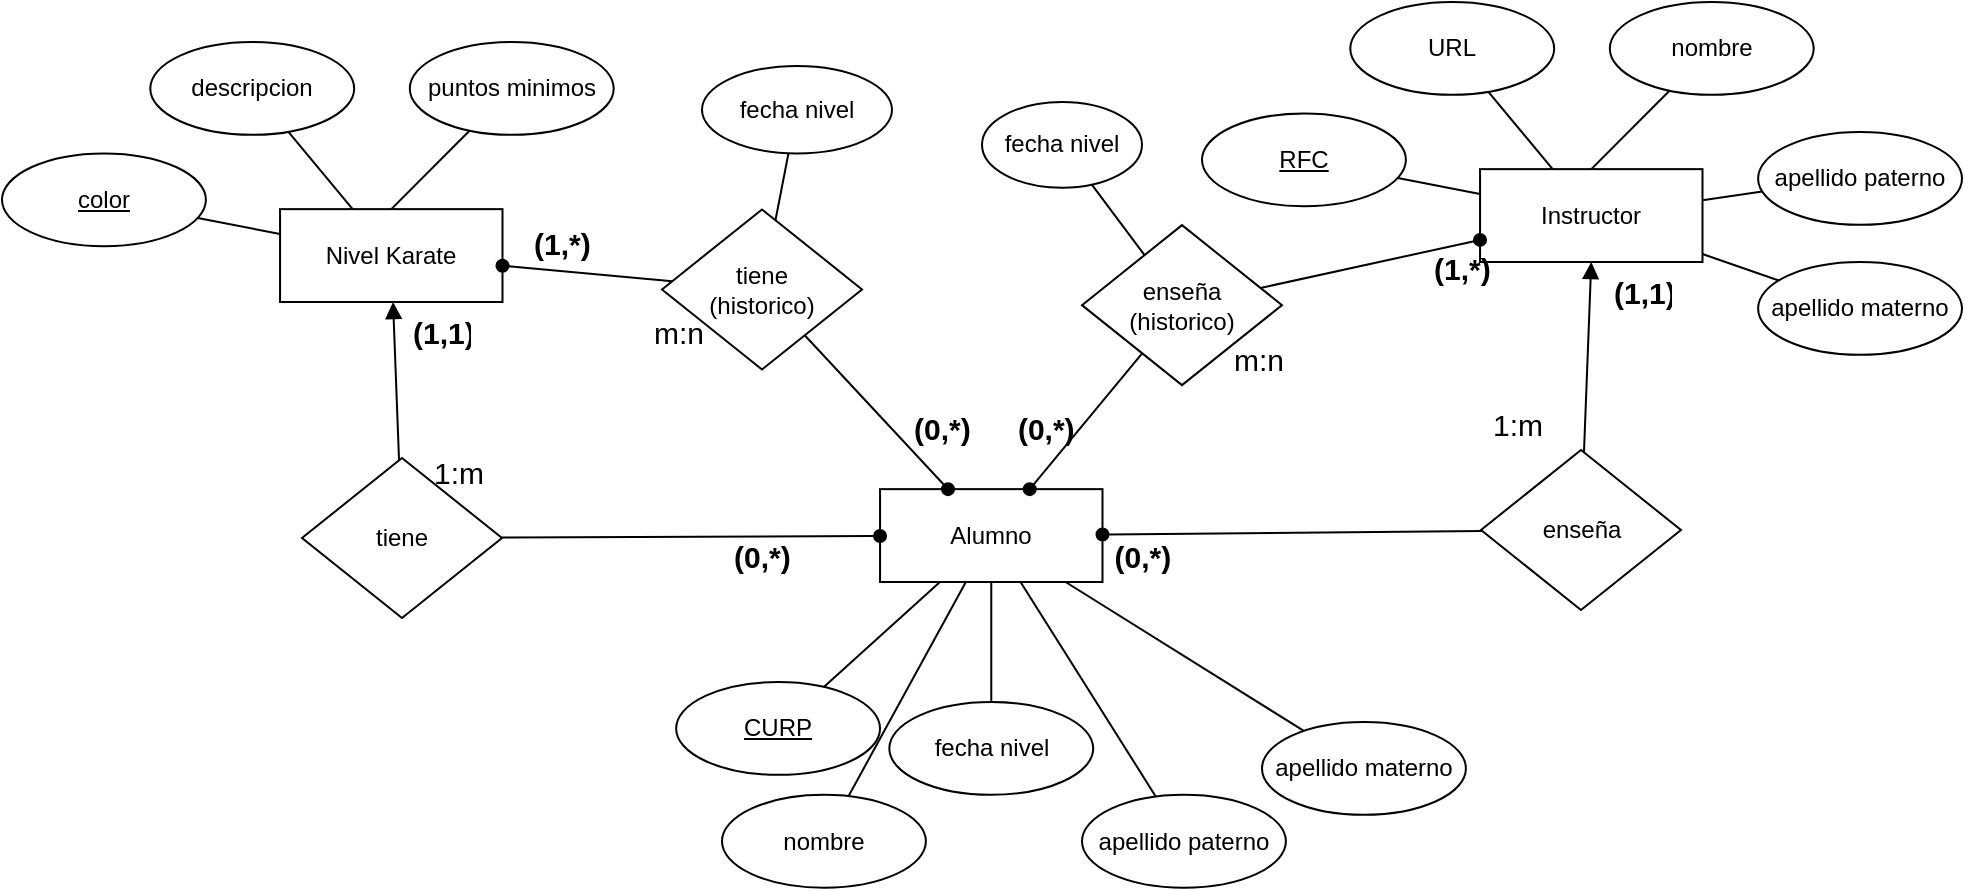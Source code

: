 <mxfile version="13.9.2" type="google"><diagram id="R2lEEEUBdFMjLlhIrx00" name="Page-1"><mxGraphModel dx="1038" dy="523" grid="1" gridSize="10" guides="1" tooltips="1" connect="1" arrows="1" fold="1" page="1" pageScale="1" pageWidth="850" pageHeight="1100" math="0" shadow="0" extFonts="Permanent Marker^https://fonts.googleapis.com/css?family=Permanent+Marker"><root><mxCell id="0"/><mxCell id="1" parent="0"/><mxCell id="fDwmyu_feInBHplR3L1z-1" value="" style="group" vertex="1" connectable="0" parent="1"><mxGeometry x="10" y="140" width="560" height="163.71" as="geometry"/></mxCell><mxCell id="fDwmyu_feInBHplR3L1z-2" value="Nivel Karate" style="whiteSpace=wrap;html=1;align=center;" vertex="1" parent="fDwmyu_feInBHplR3L1z-1"><mxGeometry x="139.024" y="83.571" width="111.22" height="46.429" as="geometry"/></mxCell><mxCell id="fDwmyu_feInBHplR3L1z-3" style="edgeStyle=none;rounded=0;orthogonalLoop=1;jettySize=auto;html=1;startArrow=none;startFill=0;endArrow=none;endFill=0;" edge="1" parent="fDwmyu_feInBHplR3L1z-1" source="fDwmyu_feInBHplR3L1z-4" target="fDwmyu_feInBHplR3L1z-2"><mxGeometry relative="1" as="geometry"/></mxCell><mxCell id="fDwmyu_feInBHplR3L1z-4" value="color" style="ellipse;whiteSpace=wrap;html=1;align=center;fontStyle=4;" vertex="1" parent="fDwmyu_feInBHplR3L1z-1"><mxGeometry y="55.714" width="101.951" height="46.429" as="geometry"/></mxCell><mxCell id="fDwmyu_feInBHplR3L1z-5" value="" style="group" vertex="1" connectable="0" parent="fDwmyu_feInBHplR3L1z-1"><mxGeometry x="74.146" width="101.951" height="46.429" as="geometry"/></mxCell><mxCell id="fDwmyu_feInBHplR3L1z-6" value="descripcion" style="ellipse;whiteSpace=wrap;html=1;align=center;" vertex="1" parent="fDwmyu_feInBHplR3L1z-5"><mxGeometry width="101.951" height="46.429" as="geometry"/></mxCell><mxCell id="fDwmyu_feInBHplR3L1z-7" value="" style="group" vertex="1" connectable="0" parent="fDwmyu_feInBHplR3L1z-1"><mxGeometry x="203.902" width="101.951" height="46.429" as="geometry"/></mxCell><mxCell id="fDwmyu_feInBHplR3L1z-8" value="" style="group" vertex="1" connectable="0" parent="fDwmyu_feInBHplR3L1z-7"><mxGeometry width="101.951" height="46.429" as="geometry"/></mxCell><mxCell id="fDwmyu_feInBHplR3L1z-9" value="puntos minimos" style="ellipse;whiteSpace=wrap;html=1;align=center;" vertex="1" parent="fDwmyu_feInBHplR3L1z-8"><mxGeometry width="101.951" height="46.429" as="geometry"/></mxCell><mxCell id="fDwmyu_feInBHplR3L1z-10" style="edgeStyle=none;rounded=0;orthogonalLoop=1;jettySize=auto;html=1;startArrow=none;startFill=0;endArrow=none;endFill=0;" edge="1" parent="fDwmyu_feInBHplR3L1z-1" source="fDwmyu_feInBHplR3L1z-6" target="fDwmyu_feInBHplR3L1z-2"><mxGeometry relative="1" as="geometry"/></mxCell><mxCell id="fDwmyu_feInBHplR3L1z-16" style="edgeStyle=none;rounded=0;orthogonalLoop=1;jettySize=auto;html=1;entryX=0.5;entryY=0;entryDx=0;entryDy=0;startArrow=none;startFill=0;endArrow=none;endFill=0;" edge="1" parent="fDwmyu_feInBHplR3L1z-1" source="fDwmyu_feInBHplR3L1z-9" target="fDwmyu_feInBHplR3L1z-2"><mxGeometry relative="1" as="geometry"/></mxCell><mxCell id="fDwmyu_feInBHplR3L1z-88" value="" style="group" vertex="1" connectable="0" parent="fDwmyu_feInBHplR3L1z-1"><mxGeometry x="260" y="55.71" width="241" height="108" as="geometry"/></mxCell><mxCell id="fDwmyu_feInBHplR3L1z-91" value="tiene&lt;br&gt;(historico)" style="rhombus;whiteSpace=wrap;html=1;" vertex="1" parent="fDwmyu_feInBHplR3L1z-88"><mxGeometry x="70" y="28" width="100" height="80" as="geometry"/></mxCell><mxCell id="fDwmyu_feInBHplR3L1z-93" value="(1,*)" style="text;strokeColor=none;fillColor=none;spacingLeft=4;spacingRight=4;overflow=hidden;rotatable=0;points=[[0,0.5],[1,0.5]];portConstraint=eastwest;fontSize=15;fontStyle=1" vertex="1" parent="fDwmyu_feInBHplR3L1z-88"><mxGeometry y="30" width="40" height="30" as="geometry"/></mxCell><mxCell id="fDwmyu_feInBHplR3L1z-90" style="edgeStyle=none;rounded=0;orthogonalLoop=1;jettySize=auto;html=1;startArrow=none;startFill=0;endArrow=oval;endFill=1;" edge="1" parent="fDwmyu_feInBHplR3L1z-1" source="fDwmyu_feInBHplR3L1z-91" target="fDwmyu_feInBHplR3L1z-2"><mxGeometry relative="1" as="geometry"><mxPoint x="270" y="123.71" as="targetPoint"/></mxGeometry></mxCell><mxCell id="fDwmyu_feInBHplR3L1z-95" value="fecha nivel" style="ellipse;whiteSpace=wrap;html=1;" vertex="1" parent="fDwmyu_feInBHplR3L1z-1"><mxGeometry x="350" y="12" width="95" height="43.71" as="geometry"/></mxCell><mxCell id="fDwmyu_feInBHplR3L1z-96" value="" style="edgeStyle=none;rounded=0;orthogonalLoop=1;jettySize=auto;html=1;endArrow=none;endFill=0;" edge="1" parent="fDwmyu_feInBHplR3L1z-1" source="fDwmyu_feInBHplR3L1z-91" target="fDwmyu_feInBHplR3L1z-95"><mxGeometry relative="1" as="geometry"/></mxCell><mxCell id="fDwmyu_feInBHplR3L1z-106" value="fecha nivel" style="ellipse;whiteSpace=wrap;html=1;" vertex="1" parent="fDwmyu_feInBHplR3L1z-1"><mxGeometry x="490" y="30" width="80" height="42.86" as="geometry"/></mxCell><mxCell id="fDwmyu_feInBHplR3L1z-17" value="" style="group" vertex="1" connectable="0" parent="1"><mxGeometry x="310" y="280" width="451" height="144" as="geometry"/></mxCell><mxCell id="fDwmyu_feInBHplR3L1z-18" value="Alumno" style="whiteSpace=wrap;html=1;align=center;" vertex="1" parent="fDwmyu_feInBHplR3L1z-17"><mxGeometry x="139.024" y="83.571" width="111.22" height="46.429" as="geometry"/></mxCell><mxCell id="fDwmyu_feInBHplR3L1z-21" value="" style="group" vertex="1" connectable="0" parent="fDwmyu_feInBHplR3L1z-17"><mxGeometry x="59.996" y="236.43" width="101.951" height="46.429" as="geometry"/></mxCell><mxCell id="fDwmyu_feInBHplR3L1z-22" value="nombre" style="ellipse;whiteSpace=wrap;html=1;align=center;" vertex="1" parent="fDwmyu_feInBHplR3L1z-21"><mxGeometry width="101.951" height="46.429" as="geometry"/></mxCell><mxCell id="fDwmyu_feInBHplR3L1z-23" value="" style="group" vertex="1" connectable="0" parent="fDwmyu_feInBHplR3L1z-17"><mxGeometry x="240.002" y="236.43" width="101.951" height="46.429" as="geometry"/></mxCell><mxCell id="fDwmyu_feInBHplR3L1z-24" value="" style="group" vertex="1" connectable="0" parent="fDwmyu_feInBHplR3L1z-23"><mxGeometry width="101.951" height="46.429" as="geometry"/></mxCell><mxCell id="fDwmyu_feInBHplR3L1z-25" value="apellido paterno" style="ellipse;whiteSpace=wrap;html=1;align=center;" vertex="1" parent="fDwmyu_feInBHplR3L1z-24"><mxGeometry width="101.951" height="46.429" as="geometry"/></mxCell><mxCell id="fDwmyu_feInBHplR3L1z-26" style="edgeStyle=none;rounded=0;orthogonalLoop=1;jettySize=auto;html=1;startArrow=none;startFill=0;endArrow=none;endFill=0;" edge="1" parent="fDwmyu_feInBHplR3L1z-17" source="fDwmyu_feInBHplR3L1z-22" target="fDwmyu_feInBHplR3L1z-18"><mxGeometry relative="1" as="geometry"/></mxCell><mxCell id="fDwmyu_feInBHplR3L1z-32" style="edgeStyle=none;rounded=0;orthogonalLoop=1;jettySize=auto;html=1;startArrow=none;startFill=0;endArrow=none;endFill=0;" edge="1" parent="fDwmyu_feInBHplR3L1z-17" source="fDwmyu_feInBHplR3L1z-25" target="fDwmyu_feInBHplR3L1z-18"><mxGeometry relative="1" as="geometry"><mxPoint x="200" y="107" as="targetPoint"/></mxGeometry></mxCell><mxCell id="fDwmyu_feInBHplR3L1z-79" value="(0,*)" style="text;strokeColor=none;fillColor=none;spacingLeft=4;spacingRight=4;overflow=hidden;rotatable=0;points=[[0,0.5],[1,0.5]];portConstraint=eastwest;fontSize=15;fontStyle=1" vertex="1" parent="fDwmyu_feInBHplR3L1z-17"><mxGeometry x="60.0" y="102.14" width="40" height="30" as="geometry"/></mxCell><mxCell id="fDwmyu_feInBHplR3L1z-27" value="" style="group" vertex="1" connectable="0" parent="fDwmyu_feInBHplR3L1z-17"><mxGeometry x="269.999" y="9.29" width="101.951" height="46.429" as="geometry"/></mxCell><mxCell id="fDwmyu_feInBHplR3L1z-30" style="edgeStyle=none;rounded=0;orthogonalLoop=1;jettySize=auto;html=1;entryX=0.5;entryY=0;entryDx=0;entryDy=0;startArrow=none;startFill=0;endArrow=none;endFill=0;" edge="1" parent="fDwmyu_feInBHplR3L1z-27" source="fDwmyu_feInBHplR3L1z-29"><mxGeometry relative="1" as="geometry"/></mxCell><mxCell id="fDwmyu_feInBHplR3L1z-86" value="(0,*)" style="text;strokeColor=none;fillColor=none;spacingLeft=4;spacingRight=4;overflow=hidden;rotatable=0;points=[[0,0.5],[1,0.5]];portConstraint=eastwest;fontSize=15;fontStyle=1" vertex="1" parent="fDwmyu_feInBHplR3L1z-17"><mxGeometry x="250.24" y="102.14" width="40" height="30" as="geometry"/></mxCell><mxCell id="fDwmyu_feInBHplR3L1z-94" value="(0,*)" style="text;strokeColor=none;fillColor=none;spacingLeft=4;spacingRight=4;overflow=hidden;rotatable=0;points=[[0,0.5],[1,0.5]];portConstraint=eastwest;fontSize=15;fontStyle=1" vertex="1" parent="fDwmyu_feInBHplR3L1z-17"><mxGeometry x="150" y="38.0" width="40" height="30" as="geometry"/></mxCell><mxCell id="fDwmyu_feInBHplR3L1z-92" value="m:n" style="text;strokeColor=none;fillColor=none;spacingLeft=4;spacingRight=4;overflow=hidden;rotatable=0;points=[[0,0.5],[1,0.5]];portConstraint=eastwest;fontSize=15;" vertex="1" parent="fDwmyu_feInBHplR3L1z-17"><mxGeometry x="20" y="-10.0" width="40" height="30" as="geometry"/></mxCell><mxCell id="fDwmyu_feInBHplR3L1z-97" value="" style="group" vertex="1" connectable="0" parent="fDwmyu_feInBHplR3L1z-17"><mxGeometry x="170" y="-76.43" width="241" height="108" as="geometry"/></mxCell><mxCell id="fDwmyu_feInBHplR3L1z-100" value="enseña&lt;br&gt;(historico)" style="rhombus;whiteSpace=wrap;html=1;" vertex="1" parent="fDwmyu_feInBHplR3L1z-97"><mxGeometry x="70" y="28" width="100" height="80" as="geometry"/></mxCell><mxCell id="fDwmyu_feInBHplR3L1z-101" value="m:n" style="text;strokeColor=none;fillColor=none;spacingLeft=4;spacingRight=4;overflow=hidden;rotatable=0;points=[[0,0.5],[1,0.5]];portConstraint=eastwest;fontSize=15;" vertex="1" parent="fDwmyu_feInBHplR3L1z-97"><mxGeometry x="140" y="80" width="40" height="30" as="geometry"/></mxCell><mxCell id="fDwmyu_feInBHplR3L1z-99" style="edgeStyle=none;rounded=0;orthogonalLoop=1;jettySize=auto;html=1;startArrow=none;startFill=0;endArrow=oval;endFill=1;" edge="1" parent="fDwmyu_feInBHplR3L1z-17" source="fDwmyu_feInBHplR3L1z-100" target="fDwmyu_feInBHplR3L1z-18"><mxGeometry relative="1" as="geometry"><mxPoint x="220" y="8" as="targetPoint"/></mxGeometry></mxCell><mxCell id="fDwmyu_feInBHplR3L1z-102" value="(0,*)" style="text;strokeColor=none;fillColor=none;spacingLeft=4;spacingRight=4;overflow=hidden;rotatable=0;points=[[0,0.5],[1,0.5]];portConstraint=eastwest;fontSize=15;fontStyle=1" vertex="1" parent="fDwmyu_feInBHplR3L1z-17"><mxGeometry x="201.95" y="38" width="40" height="30" as="geometry"/></mxCell><mxCell id="fDwmyu_feInBHplR3L1z-33" value="" style="group" vertex="1" connectable="0" parent="1"><mxGeometry x="610" y="120" width="380" height="130" as="geometry"/></mxCell><mxCell id="fDwmyu_feInBHplR3L1z-34" value="Instructor" style="whiteSpace=wrap;html=1;align=center;" vertex="1" parent="fDwmyu_feInBHplR3L1z-33"><mxGeometry x="139.024" y="83.571" width="111.22" height="46.429" as="geometry"/></mxCell><mxCell id="fDwmyu_feInBHplR3L1z-35" style="edgeStyle=none;rounded=0;orthogonalLoop=1;jettySize=auto;html=1;startArrow=none;startFill=0;endArrow=none;endFill=0;" edge="1" parent="fDwmyu_feInBHplR3L1z-33" source="fDwmyu_feInBHplR3L1z-36" target="fDwmyu_feInBHplR3L1z-34"><mxGeometry relative="1" as="geometry"/></mxCell><mxCell id="fDwmyu_feInBHplR3L1z-36" value="RFC" style="ellipse;whiteSpace=wrap;html=1;align=center;fontStyle=4;" vertex="1" parent="fDwmyu_feInBHplR3L1z-33"><mxGeometry y="55.714" width="101.951" height="46.429" as="geometry"/></mxCell><mxCell id="fDwmyu_feInBHplR3L1z-37" value="" style="group" vertex="1" connectable="0" parent="fDwmyu_feInBHplR3L1z-33"><mxGeometry x="74.146" width="101.951" height="46.429" as="geometry"/></mxCell><mxCell id="fDwmyu_feInBHplR3L1z-38" value="URL" style="ellipse;whiteSpace=wrap;html=1;align=center;" vertex="1" parent="fDwmyu_feInBHplR3L1z-37"><mxGeometry width="101.951" height="46.429" as="geometry"/></mxCell><mxCell id="fDwmyu_feInBHplR3L1z-39" value="" style="group" vertex="1" connectable="0" parent="fDwmyu_feInBHplR3L1z-33"><mxGeometry x="203.902" width="101.951" height="46.429" as="geometry"/></mxCell><mxCell id="fDwmyu_feInBHplR3L1z-40" value="" style="group" vertex="1" connectable="0" parent="fDwmyu_feInBHplR3L1z-39"><mxGeometry width="101.951" height="46.429" as="geometry"/></mxCell><mxCell id="fDwmyu_feInBHplR3L1z-41" value="nombre" style="ellipse;whiteSpace=wrap;html=1;align=center;" vertex="1" parent="fDwmyu_feInBHplR3L1z-40"><mxGeometry width="101.951" height="46.429" as="geometry"/></mxCell><mxCell id="fDwmyu_feInBHplR3L1z-42" style="edgeStyle=none;rounded=0;orthogonalLoop=1;jettySize=auto;html=1;startArrow=none;startFill=0;endArrow=none;endFill=0;" edge="1" parent="fDwmyu_feInBHplR3L1z-33" source="fDwmyu_feInBHplR3L1z-38" target="fDwmyu_feInBHplR3L1z-34"><mxGeometry relative="1" as="geometry"/></mxCell><mxCell id="fDwmyu_feInBHplR3L1z-43" value="" style="group" vertex="1" connectable="0" parent="fDwmyu_feInBHplR3L1z-33"><mxGeometry x="278.049" y="65" width="101.951" height="46.429" as="geometry"/></mxCell><mxCell id="fDwmyu_feInBHplR3L1z-44" value="" style="group" vertex="1" connectable="0" parent="fDwmyu_feInBHplR3L1z-43"><mxGeometry width="101.951" height="46.429" as="geometry"/></mxCell><mxCell id="fDwmyu_feInBHplR3L1z-45" value="apellido paterno" style="ellipse;whiteSpace=wrap;html=1;align=center;" vertex="1" parent="fDwmyu_feInBHplR3L1z-44"><mxGeometry width="101.951" height="46.429" as="geometry"/></mxCell><mxCell id="fDwmyu_feInBHplR3L1z-46" style="edgeStyle=none;rounded=0;orthogonalLoop=1;jettySize=auto;html=1;entryX=0.5;entryY=0;entryDx=0;entryDy=0;startArrow=none;startFill=0;endArrow=none;endFill=0;" edge="1" parent="fDwmyu_feInBHplR3L1z-43" source="fDwmyu_feInBHplR3L1z-45"><mxGeometry relative="1" as="geometry"/></mxCell><mxCell id="fDwmyu_feInBHplR3L1z-47" style="edgeStyle=none;rounded=0;orthogonalLoop=1;jettySize=auto;html=1;startArrow=none;startFill=0;endArrow=none;endFill=0;" edge="1" parent="fDwmyu_feInBHplR3L1z-33" source="fDwmyu_feInBHplR3L1z-45" target="fDwmyu_feInBHplR3L1z-34"><mxGeometry relative="1" as="geometry"/></mxCell><mxCell id="fDwmyu_feInBHplR3L1z-48" style="edgeStyle=none;rounded=0;orthogonalLoop=1;jettySize=auto;html=1;entryX=0.5;entryY=0;entryDx=0;entryDy=0;startArrow=none;startFill=0;endArrow=none;endFill=0;" edge="1" parent="fDwmyu_feInBHplR3L1z-33" source="fDwmyu_feInBHplR3L1z-41" target="fDwmyu_feInBHplR3L1z-34"><mxGeometry relative="1" as="geometry"/></mxCell><mxCell id="fDwmyu_feInBHplR3L1z-66" value="" style="group" vertex="1" connectable="0" parent="1"><mxGeometry x="888.049" y="250" width="101.951" height="46.429" as="geometry"/></mxCell><mxCell id="fDwmyu_feInBHplR3L1z-67" value="" style="group" vertex="1" connectable="0" parent="fDwmyu_feInBHplR3L1z-66"><mxGeometry width="101.951" height="46.429" as="geometry"/></mxCell><mxCell id="fDwmyu_feInBHplR3L1z-68" value="apellido materno" style="ellipse;whiteSpace=wrap;html=1;align=center;" vertex="1" parent="fDwmyu_feInBHplR3L1z-67"><mxGeometry width="101.951" height="46.429" as="geometry"/></mxCell><mxCell id="fDwmyu_feInBHplR3L1z-69" style="edgeStyle=none;rounded=0;orthogonalLoop=1;jettySize=auto;html=1;entryX=0.5;entryY=0;entryDx=0;entryDy=0;startArrow=none;startFill=0;endArrow=none;endFill=0;" edge="1" parent="fDwmyu_feInBHplR3L1z-66" source="fDwmyu_feInBHplR3L1z-68"><mxGeometry relative="1" as="geometry"/></mxCell><mxCell id="fDwmyu_feInBHplR3L1z-70" style="rounded=0;orthogonalLoop=1;jettySize=auto;html=1;endArrow=none;endFill=0;" edge="1" parent="1" source="fDwmyu_feInBHplR3L1z-68" target="fDwmyu_feInBHplR3L1z-34"><mxGeometry relative="1" as="geometry"/></mxCell><mxCell id="fDwmyu_feInBHplR3L1z-72" style="edgeStyle=none;rounded=0;orthogonalLoop=1;jettySize=auto;html=1;endArrow=none;endFill=0;" edge="1" parent="1" source="fDwmyu_feInBHplR3L1z-71" target="fDwmyu_feInBHplR3L1z-18"><mxGeometry relative="1" as="geometry"/></mxCell><mxCell id="fDwmyu_feInBHplR3L1z-71" value="fecha nivel" style="ellipse;whiteSpace=wrap;html=1;align=center;" vertex="1" parent="1"><mxGeometry x="453.659" y="470" width="101.951" height="46.429" as="geometry"/></mxCell><mxCell id="fDwmyu_feInBHplR3L1z-73" value="" style="group" vertex="1" connectable="0" parent="1"><mxGeometry x="90" y="320" width="241" height="108" as="geometry"/></mxCell><mxCell id="fDwmyu_feInBHplR3L1z-76" value="tiene" style="rhombus;whiteSpace=wrap;html=1;" vertex="1" parent="fDwmyu_feInBHplR3L1z-73"><mxGeometry x="70" y="28" width="100" height="80" as="geometry"/></mxCell><mxCell id="fDwmyu_feInBHplR3L1z-77" value="1:m" style="text;strokeColor=none;fillColor=none;spacingLeft=4;spacingRight=4;overflow=hidden;rotatable=0;points=[[0,0.5],[1,0.5]];portConstraint=eastwest;fontSize=15;" vertex="1" parent="fDwmyu_feInBHplR3L1z-73"><mxGeometry x="130" y="20" width="40" height="30" as="geometry"/></mxCell><mxCell id="fDwmyu_feInBHplR3L1z-75" style="edgeStyle=none;rounded=0;orthogonalLoop=1;jettySize=auto;html=1;startArrow=none;startFill=0;endArrow=block;endFill=1;" edge="1" parent="1" source="fDwmyu_feInBHplR3L1z-76" target="fDwmyu_feInBHplR3L1z-2"><mxGeometry relative="1" as="geometry"><mxPoint x="130" y="428" as="targetPoint"/></mxGeometry></mxCell><mxCell id="fDwmyu_feInBHplR3L1z-74" style="edgeStyle=none;rounded=0;orthogonalLoop=1;jettySize=auto;html=1;startArrow=none;startFill=0;endArrow=oval;endFill=1;" edge="1" parent="1" source="fDwmyu_feInBHplR3L1z-76" target="fDwmyu_feInBHplR3L1z-18"><mxGeometry relative="1" as="geometry"><mxPoint x="360" y="428" as="targetPoint"/></mxGeometry></mxCell><mxCell id="fDwmyu_feInBHplR3L1z-78" value="(1,1)" style="text;strokeColor=none;fillColor=none;spacingLeft=4;spacingRight=4;overflow=hidden;rotatable=0;points=[[0,0.5],[1,0.5]];portConstraint=eastwest;fontSize=15;fontStyle=1" vertex="1" parent="1"><mxGeometry x="209.5" y="270" width="40" height="30" as="geometry"/></mxCell><mxCell id="fDwmyu_feInBHplR3L1z-80" value="" style="group" vertex="1" connectable="0" parent="1"><mxGeometry x="679.5" y="316" width="241" height="108" as="geometry"/></mxCell><mxCell id="fDwmyu_feInBHplR3L1z-83" value="enseña" style="rhombus;whiteSpace=wrap;html=1;" vertex="1" parent="fDwmyu_feInBHplR3L1z-80"><mxGeometry x="70" y="28" width="100" height="80" as="geometry"/></mxCell><mxCell id="fDwmyu_feInBHplR3L1z-84" value="1:m" style="text;strokeColor=none;fillColor=none;spacingLeft=4;spacingRight=4;overflow=hidden;rotatable=0;points=[[0,0.5],[1,0.5]];portConstraint=eastwest;fontSize=15;" vertex="1" parent="fDwmyu_feInBHplR3L1z-80"><mxGeometry x="70" width="40" height="30" as="geometry"/></mxCell><mxCell id="fDwmyu_feInBHplR3L1z-82" style="edgeStyle=none;rounded=0;orthogonalLoop=1;jettySize=auto;html=1;startArrow=none;startFill=0;endArrow=block;endFill=1;entryX=0.5;entryY=1;entryDx=0;entryDy=0;" edge="1" parent="1" source="fDwmyu_feInBHplR3L1z-83" target="fDwmyu_feInBHplR3L1z-34"><mxGeometry relative="1" as="geometry"><mxPoint x="700" y="408" as="targetPoint"/></mxGeometry></mxCell><mxCell id="fDwmyu_feInBHplR3L1z-81" style="edgeStyle=none;rounded=0;orthogonalLoop=1;jettySize=auto;html=1;startArrow=none;startFill=0;endArrow=oval;endFill=1;" edge="1" parent="1" source="fDwmyu_feInBHplR3L1z-83" target="fDwmyu_feInBHplR3L1z-18"><mxGeometry relative="1" as="geometry"><mxPoint x="930" y="408" as="targetPoint"/></mxGeometry></mxCell><mxCell id="fDwmyu_feInBHplR3L1z-85" value="(1,1)" style="text;strokeColor=none;fillColor=none;spacingLeft=4;spacingRight=4;overflow=hidden;rotatable=0;points=[[0,0.5],[1,0.5]];portConstraint=eastwest;fontSize=15;fontStyle=1" vertex="1" parent="1"><mxGeometry x="810" y="250" width="40" height="30" as="geometry"/></mxCell><mxCell id="fDwmyu_feInBHplR3L1z-89" style="edgeStyle=none;rounded=0;orthogonalLoop=1;jettySize=auto;html=1;startArrow=none;startFill=0;endArrow=oval;endFill=1;" edge="1" parent="1" source="fDwmyu_feInBHplR3L1z-91" target="fDwmyu_feInBHplR3L1z-18"><mxGeometry relative="1" as="geometry"><mxPoint x="220" y="498" as="targetPoint"/></mxGeometry></mxCell><mxCell id="fDwmyu_feInBHplR3L1z-20" value="CURP" style="ellipse;whiteSpace=wrap;html=1;align=center;fontStyle=4;" vertex="1" parent="1"><mxGeometry x="347.07" y="460.004" width="101.951" height="46.429" as="geometry"/></mxCell><mxCell id="fDwmyu_feInBHplR3L1z-19" style="edgeStyle=none;rounded=0;orthogonalLoop=1;jettySize=auto;html=1;startArrow=none;startFill=0;endArrow=none;endFill=0;" edge="1" parent="1" source="fDwmyu_feInBHplR3L1z-20" target="fDwmyu_feInBHplR3L1z-18"><mxGeometry relative="1" as="geometry"/></mxCell><mxCell id="fDwmyu_feInBHplR3L1z-29" value="apellido materno" style="ellipse;whiteSpace=wrap;html=1;align=center;" vertex="1" parent="1"><mxGeometry x="639.999" y="480.0" width="101.951" height="46.429" as="geometry"/></mxCell><mxCell id="fDwmyu_feInBHplR3L1z-31" style="edgeStyle=none;rounded=0;orthogonalLoop=1;jettySize=auto;html=1;startArrow=none;startFill=0;endArrow=none;endFill=0;" edge="1" parent="1" source="fDwmyu_feInBHplR3L1z-29" target="fDwmyu_feInBHplR3L1z-18"><mxGeometry relative="1" as="geometry"/></mxCell><mxCell id="fDwmyu_feInBHplR3L1z-98" style="edgeStyle=none;rounded=0;orthogonalLoop=1;jettySize=auto;html=1;startArrow=none;startFill=0;endArrow=oval;endFill=1;" edge="1" parent="1" source="fDwmyu_feInBHplR3L1z-100" target="fDwmyu_feInBHplR3L1z-34"><mxGeometry relative="1" as="geometry"><mxPoint x="760" y="288" as="targetPoint"/></mxGeometry></mxCell><mxCell id="fDwmyu_feInBHplR3L1z-103" value="(1,*)" style="text;strokeColor=none;fillColor=none;spacingLeft=4;spacingRight=4;overflow=hidden;rotatable=0;points=[[0,0.5],[1,0.5]];portConstraint=eastwest;fontSize=15;fontStyle=1" vertex="1" parent="1"><mxGeometry x="720" y="238" width="40" height="30" as="geometry"/></mxCell><mxCell id="fDwmyu_feInBHplR3L1z-107" value="" style="edgeStyle=none;rounded=0;orthogonalLoop=1;jettySize=auto;html=1;endArrow=none;endFill=0;" edge="1" parent="1" source="fDwmyu_feInBHplR3L1z-100" target="fDwmyu_feInBHplR3L1z-106"><mxGeometry relative="1" as="geometry"/></mxCell></root></mxGraphModel></diagram></mxfile>